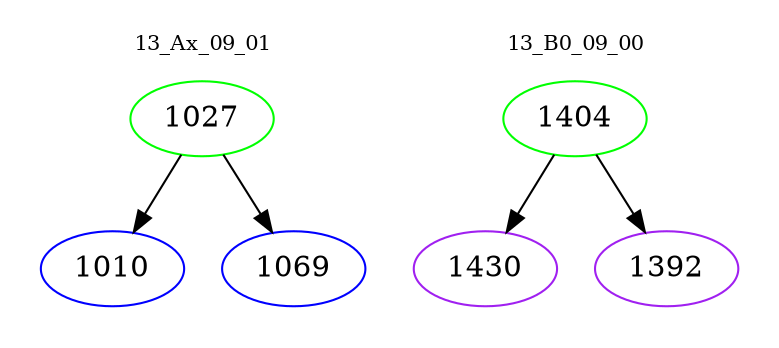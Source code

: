 digraph{
subgraph cluster_0 {
color = white
label = "13_Ax_09_01";
fontsize=10;
T0_1027 [label="1027", color="green"]
T0_1027 -> T0_1010 [color="black"]
T0_1010 [label="1010", color="blue"]
T0_1027 -> T0_1069 [color="black"]
T0_1069 [label="1069", color="blue"]
}
subgraph cluster_1 {
color = white
label = "13_B0_09_00";
fontsize=10;
T1_1404 [label="1404", color="green"]
T1_1404 -> T1_1430 [color="black"]
T1_1430 [label="1430", color="purple"]
T1_1404 -> T1_1392 [color="black"]
T1_1392 [label="1392", color="purple"]
}
}

